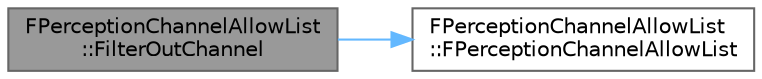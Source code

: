 digraph "FPerceptionChannelAllowList::FilterOutChannel"
{
 // INTERACTIVE_SVG=YES
 // LATEX_PDF_SIZE
  bgcolor="transparent";
  edge [fontname=Helvetica,fontsize=10,labelfontname=Helvetica,labelfontsize=10];
  node [fontname=Helvetica,fontsize=10,shape=box,height=0.2,width=0.4];
  rankdir="LR";
  Node1 [id="Node000001",label="FPerceptionChannelAllowList\l::FilterOutChannel",height=0.2,width=0.4,color="gray40", fillcolor="grey60", style="filled", fontcolor="black",tooltip=" "];
  Node1 -> Node2 [id="edge1_Node000001_Node000002",color="steelblue1",style="solid",tooltip=" "];
  Node2 [id="Node000002",label="FPerceptionChannelAllowList\l::FPerceptionChannelAllowList",height=0.2,width=0.4,color="grey40", fillcolor="white", style="filled",URL="$d2/dd1/structFPerceptionChannelAllowList.html#a868fc4f7a1d72cccef2081c8ddb39426",tooltip=" "];
}
